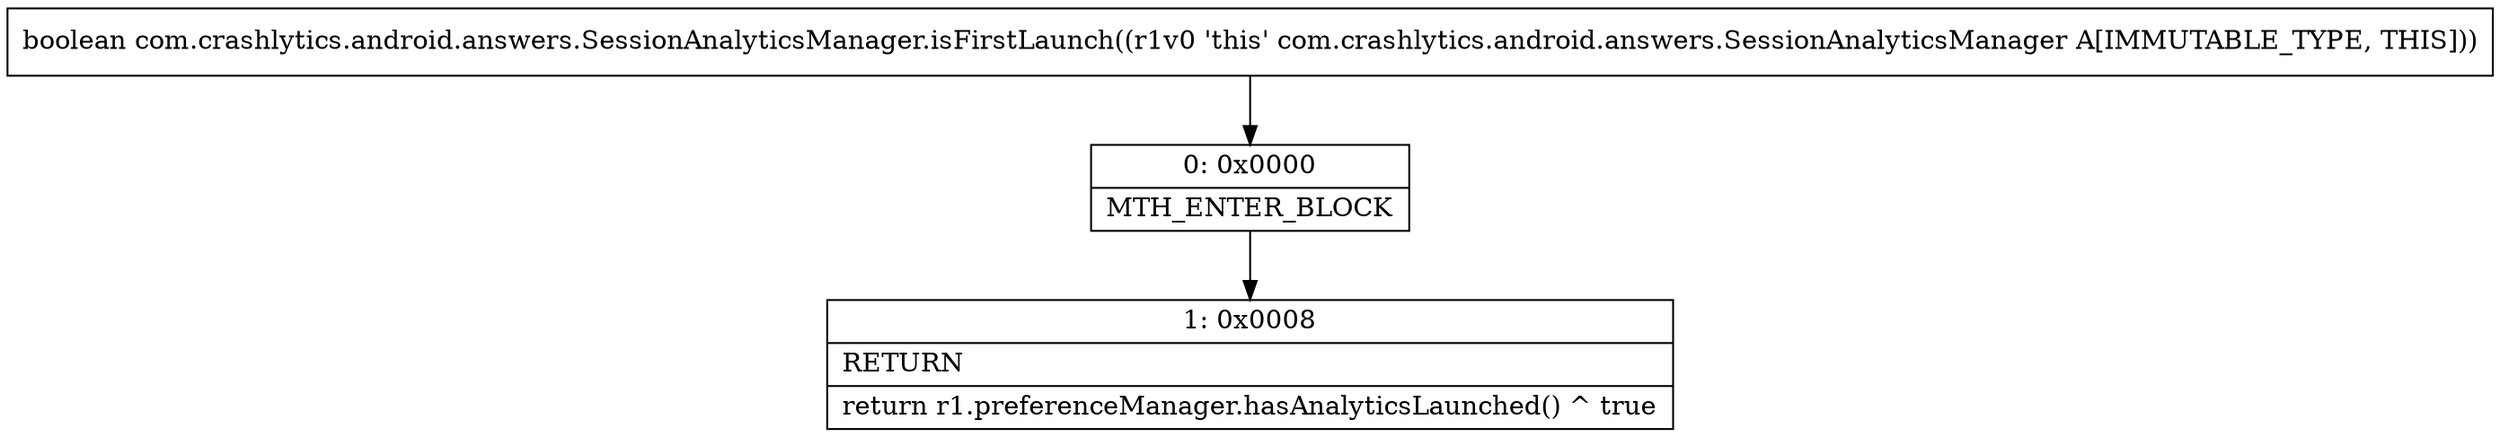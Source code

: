 digraph "CFG forcom.crashlytics.android.answers.SessionAnalyticsManager.isFirstLaunch()Z" {
Node_0 [shape=record,label="{0\:\ 0x0000|MTH_ENTER_BLOCK\l}"];
Node_1 [shape=record,label="{1\:\ 0x0008|RETURN\l|return r1.preferenceManager.hasAnalyticsLaunched() ^ true\l}"];
MethodNode[shape=record,label="{boolean com.crashlytics.android.answers.SessionAnalyticsManager.isFirstLaunch((r1v0 'this' com.crashlytics.android.answers.SessionAnalyticsManager A[IMMUTABLE_TYPE, THIS])) }"];
MethodNode -> Node_0;
Node_0 -> Node_1;
}

